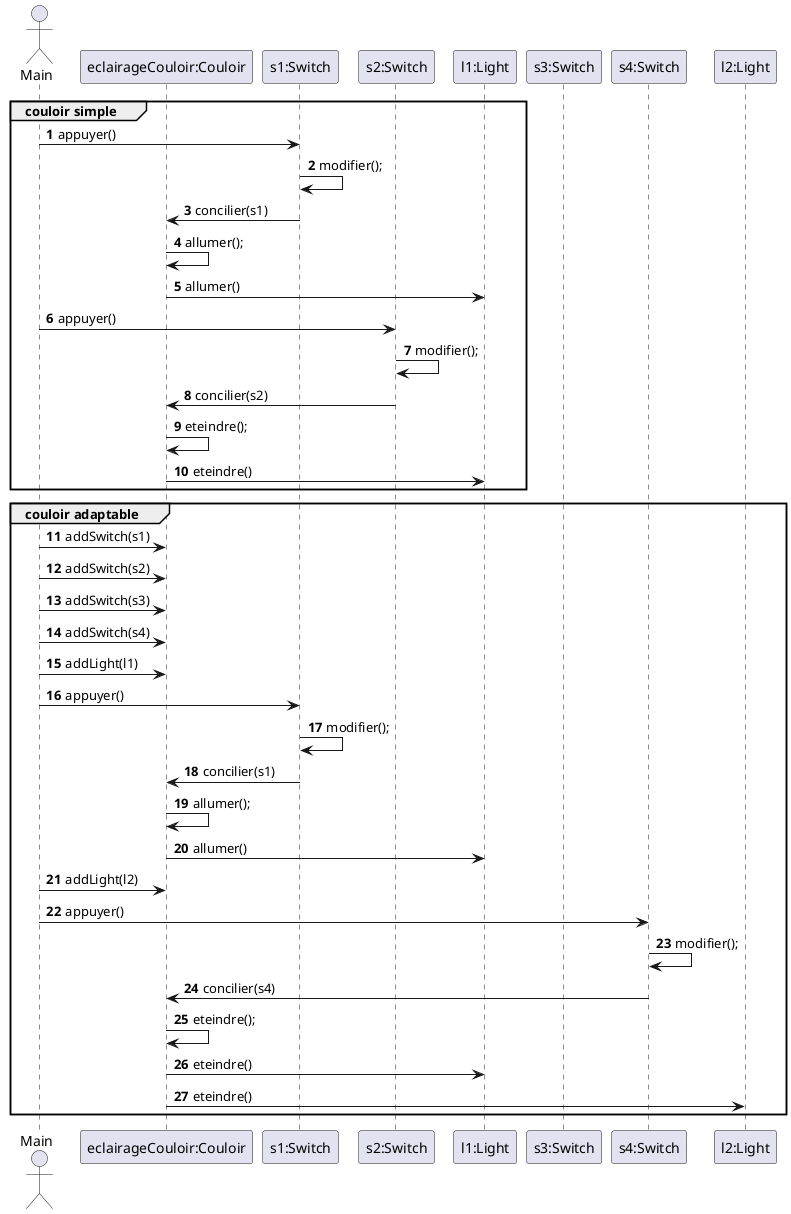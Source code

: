 @startuml

autonumber

actor Main as m
participant "eclairageCouloir:Couloir" as e
participant "s1:Switch" as s1
participant "s2:Switch" as s2
participant "l1:Light" as l1

participant "s3:Switch" as sl1
participant "s4:Switch" as sl2
participant "l2:Light" as l2


group couloir simple
    m -> s1 : appuyer()
    s1 -> s1 : modifier();
    s1 -> e : concilier(s1)
    e -> e : allumer();
    e -> l1 : allumer()

    m -> s2 : appuyer()
    s2 -> s2 : modifier();
    s2 -> e : concilier(s2)
    e -> e : eteindre();
    e -> l1 : eteindre()
end


group couloir adaptable
    m -> e : addSwitch(s1)
    m -> e : addSwitch(s2)
    m -> e : addSwitch(s3)
    m -> e : addSwitch(s4)
    m -> e : addLight(l1)

    m -> s1 : appuyer()
    s1 -> s1 : modifier();
    s1 -> e : concilier(s1)
    e -> e : allumer();
    e -> l1 : allumer()

    m -> e : addLight(l2)


    m -> sl2 : appuyer()
    sl2 -> sl2 : modifier();
    sl2 -> e : concilier(s4)
    e -> e : eteindre();
    e -> l1 : eteindre()
    e -> l2 : eteindre()
end

@enduml

